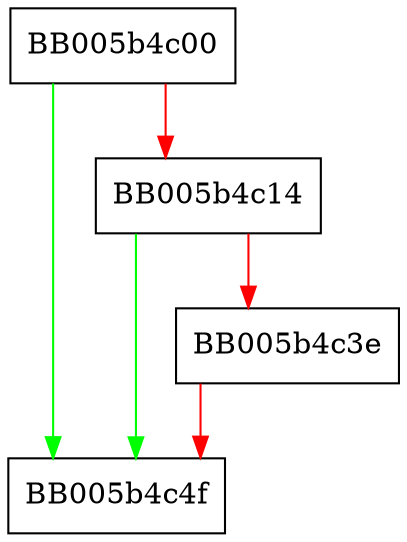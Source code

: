 digraph aes_gcm_cleanup {
  node [shape="box"];
  graph [splines=ortho];
  BB005b4c00 -> BB005b4c4f [color="green"];
  BB005b4c00 -> BB005b4c14 [color="red"];
  BB005b4c14 -> BB005b4c4f [color="green"];
  BB005b4c14 -> BB005b4c3e [color="red"];
  BB005b4c3e -> BB005b4c4f [color="red"];
}